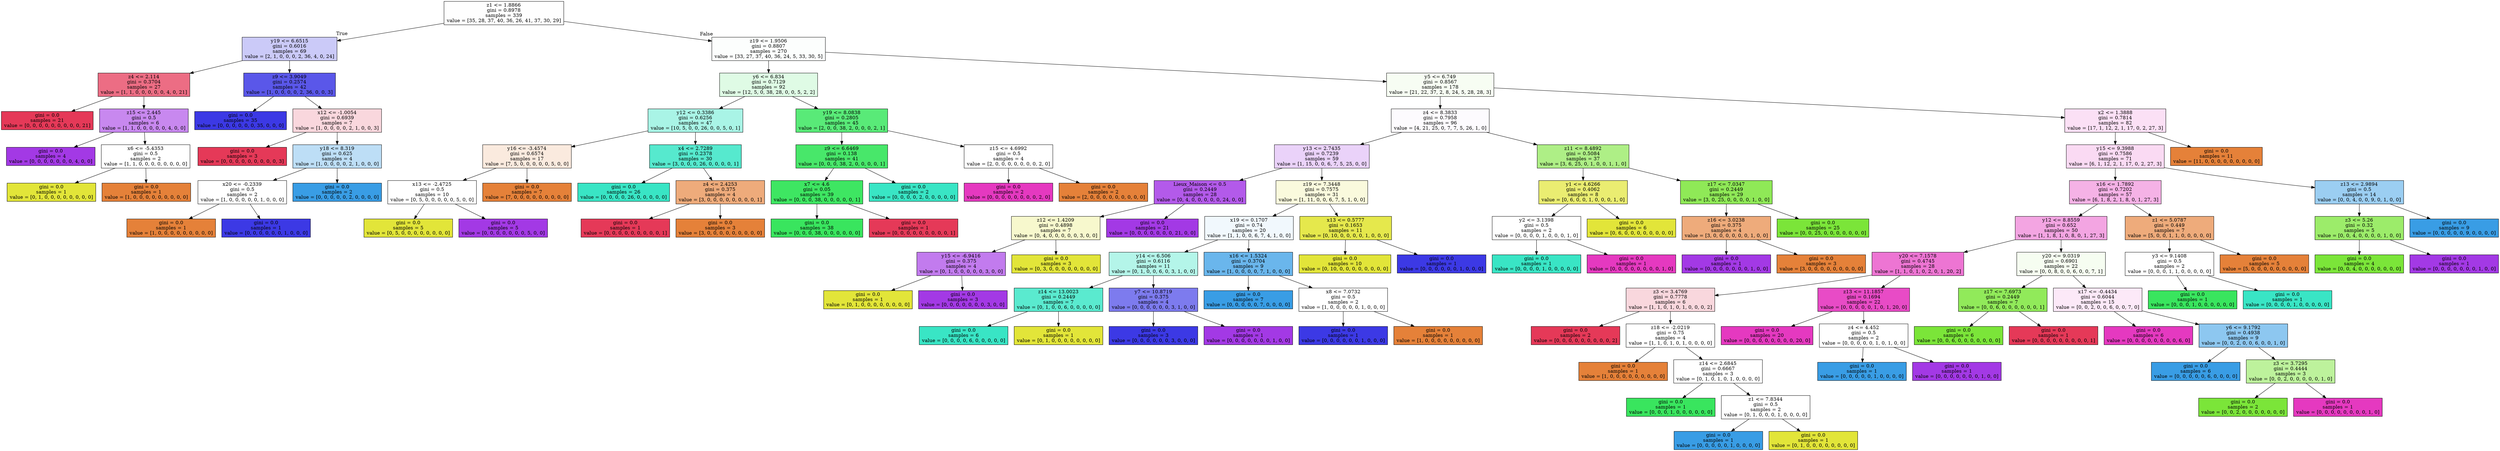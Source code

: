 digraph Tree {
node [shape=box, style="filled", color="black"] ;
0 [label="z1 <= 1.8866\ngini = 0.8978\nsamples = 339\nvalue = [35, 28, 37, 40, 36, 26, 41, 37, 30, 29]", fillcolor="#3c39e501"] ;
1 [label="y19 <= 6.6515\ngini = 0.6016\nsamples = 69\nvalue = [2, 1, 0, 0, 0, 2, 36, 4, 0, 24]", fillcolor="#3c39e544"] ;
0 -> 1 [labeldistance=2.5, labelangle=45, headlabel="True"] ;
2 [label="z4 <= 2.114\ngini = 0.3704\nsamples = 27\nvalue = [1, 1, 0, 0, 0, 0, 0, 4, 0, 21]", fillcolor="#e53958bc"] ;
1 -> 2 ;
3 [label="gini = 0.0\nsamples = 21\nvalue = [0, 0, 0, 0, 0, 0, 0, 0, 0, 21]", fillcolor="#e53958ff"] ;
2 -> 3 ;
4 [label="z15 <= 2.445\ngini = 0.5\nsamples = 6\nvalue = [1, 1, 0, 0, 0, 0, 0, 4, 0, 0]", fillcolor="#a339e599"] ;
2 -> 4 ;
5 [label="gini = 0.0\nsamples = 4\nvalue = [0, 0, 0, 0, 0, 0, 0, 4, 0, 0]", fillcolor="#a339e5ff"] ;
4 -> 5 ;
6 [label="x6 <= -5.4353\ngini = 0.5\nsamples = 2\nvalue = [1, 1, 0, 0, 0, 0, 0, 0, 0, 0]", fillcolor="#e5813900"] ;
4 -> 6 ;
7 [label="gini = 0.0\nsamples = 1\nvalue = [0, 1, 0, 0, 0, 0, 0, 0, 0, 0]", fillcolor="#e2e539ff"] ;
6 -> 7 ;
8 [label="gini = 0.0\nsamples = 1\nvalue = [1, 0, 0, 0, 0, 0, 0, 0, 0, 0]", fillcolor="#e58139ff"] ;
6 -> 8 ;
9 [label="z9 <= 3.9049\ngini = 0.2574\nsamples = 42\nvalue = [1, 0, 0, 0, 0, 2, 36, 0, 0, 3]", fillcolor="#3c39e5d8"] ;
1 -> 9 ;
10 [label="gini = 0.0\nsamples = 35\nvalue = [0, 0, 0, 0, 0, 0, 35, 0, 0, 0]", fillcolor="#3c39e5ff"] ;
9 -> 10 ;
11 [label="x12 <= -1.0054\ngini = 0.6939\nsamples = 7\nvalue = [1, 0, 0, 0, 0, 2, 1, 0, 0, 3]", fillcolor="#e5395833"] ;
9 -> 11 ;
12 [label="gini = 0.0\nsamples = 3\nvalue = [0, 0, 0, 0, 0, 0, 0, 0, 0, 3]", fillcolor="#e53958ff"] ;
11 -> 12 ;
13 [label="y18 <= 8.319\ngini = 0.625\nsamples = 4\nvalue = [1, 0, 0, 0, 0, 2, 1, 0, 0, 0]", fillcolor="#399de555"] ;
11 -> 13 ;
14 [label="x20 <= -0.2339\ngini = 0.5\nsamples = 2\nvalue = [1, 0, 0, 0, 0, 0, 1, 0, 0, 0]", fillcolor="#e5813900"] ;
13 -> 14 ;
15 [label="gini = 0.0\nsamples = 1\nvalue = [1, 0, 0, 0, 0, 0, 0, 0, 0, 0]", fillcolor="#e58139ff"] ;
14 -> 15 ;
16 [label="gini = 0.0\nsamples = 1\nvalue = [0, 0, 0, 0, 0, 0, 1, 0, 0, 0]", fillcolor="#3c39e5ff"] ;
14 -> 16 ;
17 [label="gini = 0.0\nsamples = 2\nvalue = [0, 0, 0, 0, 0, 2, 0, 0, 0, 0]", fillcolor="#399de5ff"] ;
13 -> 17 ;
18 [label="z19 <= 1.9506\ngini = 0.8807\nsamples = 270\nvalue = [33, 27, 37, 40, 36, 24, 5, 33, 30, 5]", fillcolor="#39e55e03"] ;
0 -> 18 [labeldistance=2.5, labelangle=-45, headlabel="False"] ;
19 [label="y6 <= 6.834\ngini = 0.7129\nsamples = 92\nvalue = [12, 5, 0, 38, 28, 0, 0, 5, 2, 2]", fillcolor="#39e55e28"] ;
18 -> 19 ;
20 [label="y12 <= 0.3386\ngini = 0.6256\nsamples = 47\nvalue = [10, 5, 0, 0, 26, 0, 0, 5, 0, 1]", fillcolor="#39e5c56e"] ;
19 -> 20 ;
21 [label="y16 <= -3.4574\ngini = 0.6574\nsamples = 17\nvalue = [7, 5, 0, 0, 0, 0, 0, 5, 0, 0]", fillcolor="#e581392a"] ;
20 -> 21 ;
22 [label="x13 <= -2.4725\ngini = 0.5\nsamples = 10\nvalue = [0, 5, 0, 0, 0, 0, 0, 5, 0, 0]", fillcolor="#e2e53900"] ;
21 -> 22 ;
23 [label="gini = 0.0\nsamples = 5\nvalue = [0, 5, 0, 0, 0, 0, 0, 0, 0, 0]", fillcolor="#e2e539ff"] ;
22 -> 23 ;
24 [label="gini = 0.0\nsamples = 5\nvalue = [0, 0, 0, 0, 0, 0, 0, 5, 0, 0]", fillcolor="#a339e5ff"] ;
22 -> 24 ;
25 [label="gini = 0.0\nsamples = 7\nvalue = [7, 0, 0, 0, 0, 0, 0, 0, 0, 0]", fillcolor="#e58139ff"] ;
21 -> 25 ;
26 [label="x4 <= 2.7289\ngini = 0.2378\nsamples = 30\nvalue = [3, 0, 0, 0, 26, 0, 0, 0, 0, 1]", fillcolor="#39e5c5d9"] ;
20 -> 26 ;
27 [label="gini = 0.0\nsamples = 26\nvalue = [0, 0, 0, 0, 26, 0, 0, 0, 0, 0]", fillcolor="#39e5c5ff"] ;
26 -> 27 ;
28 [label="z4 <= 2.4253\ngini = 0.375\nsamples = 4\nvalue = [3, 0, 0, 0, 0, 0, 0, 0, 0, 1]", fillcolor="#e58139aa"] ;
26 -> 28 ;
29 [label="gini = 0.0\nsamples = 1\nvalue = [0, 0, 0, 0, 0, 0, 0, 0, 0, 1]", fillcolor="#e53958ff"] ;
28 -> 29 ;
30 [label="gini = 0.0\nsamples = 3\nvalue = [3, 0, 0, 0, 0, 0, 0, 0, 0, 0]", fillcolor="#e58139ff"] ;
28 -> 30 ;
31 [label="y19 <= 8.0838\ngini = 0.2805\nsamples = 45\nvalue = [2, 0, 0, 38, 2, 0, 0, 0, 2, 1]", fillcolor="#39e55ed5"] ;
19 -> 31 ;
32 [label="z9 <= 6.6469\ngini = 0.138\nsamples = 41\nvalue = [0, 0, 0, 38, 2, 0, 0, 0, 0, 1]", fillcolor="#39e55eeb"] ;
31 -> 32 ;
33 [label="x7 <= 4.6\ngini = 0.05\nsamples = 39\nvalue = [0, 0, 0, 38, 0, 0, 0, 0, 0, 1]", fillcolor="#39e55ef8"] ;
32 -> 33 ;
34 [label="gini = 0.0\nsamples = 38\nvalue = [0, 0, 0, 38, 0, 0, 0, 0, 0, 0]", fillcolor="#39e55eff"] ;
33 -> 34 ;
35 [label="gini = 0.0\nsamples = 1\nvalue = [0, 0, 0, 0, 0, 0, 0, 0, 0, 1]", fillcolor="#e53958ff"] ;
33 -> 35 ;
36 [label="gini = 0.0\nsamples = 2\nvalue = [0, 0, 0, 0, 2, 0, 0, 0, 0, 0]", fillcolor="#39e5c5ff"] ;
32 -> 36 ;
37 [label="z15 <= 4.6992\ngini = 0.5\nsamples = 4\nvalue = [2, 0, 0, 0, 0, 0, 0, 0, 2, 0]", fillcolor="#e5813900"] ;
31 -> 37 ;
38 [label="gini = 0.0\nsamples = 2\nvalue = [0, 0, 0, 0, 0, 0, 0, 0, 2, 0]", fillcolor="#e539c0ff"] ;
37 -> 38 ;
39 [label="gini = 0.0\nsamples = 2\nvalue = [2, 0, 0, 0, 0, 0, 0, 0, 0, 0]", fillcolor="#e58139ff"] ;
37 -> 39 ;
40 [label="y5 <= 6.749\ngini = 0.8567\nsamples = 178\nvalue = [21, 22, 37, 2, 8, 24, 5, 28, 28, 3]", fillcolor="#7be5390f"] ;
18 -> 40 ;
41 [label="z4 <= 8.3833\ngini = 0.7958\nsamples = 96\nvalue = [4, 21, 25, 0, 7, 7, 5, 26, 1, 0]", fillcolor="#a339e504"] ;
40 -> 41 ;
42 [label="y13 <= 2.7435\ngini = 0.7239\nsamples = 59\nvalue = [1, 15, 0, 0, 6, 7, 5, 25, 0, 0]", fillcolor="#a339e53a"] ;
41 -> 42 ;
43 [label="Lieux_Maison <= 0.5\ngini = 0.2449\nsamples = 28\nvalue = [0, 4, 0, 0, 0, 0, 0, 24, 0, 0]", fillcolor="#a339e5d4"] ;
42 -> 43 ;
44 [label="z12 <= 1.4209\ngini = 0.4898\nsamples = 7\nvalue = [0, 4, 0, 0, 0, 0, 0, 3, 0, 0]", fillcolor="#e2e53940"] ;
43 -> 44 ;
45 [label="y15 <= -6.9416\ngini = 0.375\nsamples = 4\nvalue = [0, 1, 0, 0, 0, 0, 0, 3, 0, 0]", fillcolor="#a339e5aa"] ;
44 -> 45 ;
46 [label="gini = 0.0\nsamples = 1\nvalue = [0, 1, 0, 0, 0, 0, 0, 0, 0, 0]", fillcolor="#e2e539ff"] ;
45 -> 46 ;
47 [label="gini = 0.0\nsamples = 3\nvalue = [0, 0, 0, 0, 0, 0, 0, 3, 0, 0]", fillcolor="#a339e5ff"] ;
45 -> 47 ;
48 [label="gini = 0.0\nsamples = 3\nvalue = [0, 3, 0, 0, 0, 0, 0, 0, 0, 0]", fillcolor="#e2e539ff"] ;
44 -> 48 ;
49 [label="gini = 0.0\nsamples = 21\nvalue = [0, 0, 0, 0, 0, 0, 0, 21, 0, 0]", fillcolor="#a339e5ff"] ;
43 -> 49 ;
50 [label="z19 <= 7.3448\ngini = 0.7575\nsamples = 31\nvalue = [1, 11, 0, 0, 6, 7, 5, 1, 0, 0]", fillcolor="#e2e5392b"] ;
42 -> 50 ;
51 [label="x19 <= 0.1707\ngini = 0.74\nsamples = 20\nvalue = [1, 1, 0, 0, 6, 7, 4, 1, 0, 0]", fillcolor="#399de512"] ;
50 -> 51 ;
52 [label="y14 <= 6.506\ngini = 0.6116\nsamples = 11\nvalue = [0, 1, 0, 0, 6, 0, 3, 1, 0, 0]", fillcolor="#39e5c560"] ;
51 -> 52 ;
53 [label="z14 <= 13.0023\ngini = 0.2449\nsamples = 7\nvalue = [0, 1, 0, 0, 6, 0, 0, 0, 0, 0]", fillcolor="#39e5c5d4"] ;
52 -> 53 ;
54 [label="gini = 0.0\nsamples = 6\nvalue = [0, 0, 0, 0, 6, 0, 0, 0, 0, 0]", fillcolor="#39e5c5ff"] ;
53 -> 54 ;
55 [label="gini = 0.0\nsamples = 1\nvalue = [0, 1, 0, 0, 0, 0, 0, 0, 0, 0]", fillcolor="#e2e539ff"] ;
53 -> 55 ;
56 [label="y7 <= 10.8719\ngini = 0.375\nsamples = 4\nvalue = [0, 0, 0, 0, 0, 0, 3, 1, 0, 0]", fillcolor="#3c39e5aa"] ;
52 -> 56 ;
57 [label="gini = 0.0\nsamples = 3\nvalue = [0, 0, 0, 0, 0, 0, 3, 0, 0, 0]", fillcolor="#3c39e5ff"] ;
56 -> 57 ;
58 [label="gini = 0.0\nsamples = 1\nvalue = [0, 0, 0, 0, 0, 0, 0, 1, 0, 0]", fillcolor="#a339e5ff"] ;
56 -> 58 ;
59 [label="x16 <= 1.5324\ngini = 0.3704\nsamples = 9\nvalue = [1, 0, 0, 0, 0, 7, 1, 0, 0, 0]", fillcolor="#399de5bf"] ;
51 -> 59 ;
60 [label="gini = 0.0\nsamples = 7\nvalue = [0, 0, 0, 0, 0, 7, 0, 0, 0, 0]", fillcolor="#399de5ff"] ;
59 -> 60 ;
61 [label="x8 <= 7.0732\ngini = 0.5\nsamples = 2\nvalue = [1, 0, 0, 0, 0, 0, 1, 0, 0, 0]", fillcolor="#e5813900"] ;
59 -> 61 ;
62 [label="gini = 0.0\nsamples = 1\nvalue = [0, 0, 0, 0, 0, 0, 1, 0, 0, 0]", fillcolor="#3c39e5ff"] ;
61 -> 62 ;
63 [label="gini = 0.0\nsamples = 1\nvalue = [1, 0, 0, 0, 0, 0, 0, 0, 0, 0]", fillcolor="#e58139ff"] ;
61 -> 63 ;
64 [label="x13 <= 0.5777\ngini = 0.1653\nsamples = 11\nvalue = [0, 10, 0, 0, 0, 0, 1, 0, 0, 0]", fillcolor="#e2e539e6"] ;
50 -> 64 ;
65 [label="gini = 0.0\nsamples = 10\nvalue = [0, 10, 0, 0, 0, 0, 0, 0, 0, 0]", fillcolor="#e2e539ff"] ;
64 -> 65 ;
66 [label="gini = 0.0\nsamples = 1\nvalue = [0, 0, 0, 0, 0, 0, 1, 0, 0, 0]", fillcolor="#3c39e5ff"] ;
64 -> 66 ;
67 [label="z11 <= 8.4892\ngini = 0.5084\nsamples = 37\nvalue = [3, 6, 25, 0, 1, 0, 0, 1, 1, 0]", fillcolor="#7be5399c"] ;
41 -> 67 ;
68 [label="y1 <= 4.6266\ngini = 0.4062\nsamples = 8\nvalue = [0, 6, 0, 0, 1, 0, 0, 0, 1, 0]", fillcolor="#e2e539b6"] ;
67 -> 68 ;
69 [label="y2 <= 3.1398\ngini = 0.5\nsamples = 2\nvalue = [0, 0, 0, 0, 1, 0, 0, 0, 1, 0]", fillcolor="#39e5c500"] ;
68 -> 69 ;
70 [label="gini = 0.0\nsamples = 1\nvalue = [0, 0, 0, 0, 1, 0, 0, 0, 0, 0]", fillcolor="#39e5c5ff"] ;
69 -> 70 ;
71 [label="gini = 0.0\nsamples = 1\nvalue = [0, 0, 0, 0, 0, 0, 0, 0, 1, 0]", fillcolor="#e539c0ff"] ;
69 -> 71 ;
72 [label="gini = 0.0\nsamples = 6\nvalue = [0, 6, 0, 0, 0, 0, 0, 0, 0, 0]", fillcolor="#e2e539ff"] ;
68 -> 72 ;
73 [label="z17 <= 7.0347\ngini = 0.2449\nsamples = 29\nvalue = [3, 0, 25, 0, 0, 0, 0, 1, 0, 0]", fillcolor="#7be539d8"] ;
67 -> 73 ;
74 [label="z16 <= 3.0238\ngini = 0.375\nsamples = 4\nvalue = [3, 0, 0, 0, 0, 0, 0, 1, 0, 0]", fillcolor="#e58139aa"] ;
73 -> 74 ;
75 [label="gini = 0.0\nsamples = 1\nvalue = [0, 0, 0, 0, 0, 0, 0, 1, 0, 0]", fillcolor="#a339e5ff"] ;
74 -> 75 ;
76 [label="gini = 0.0\nsamples = 3\nvalue = [3, 0, 0, 0, 0, 0, 0, 0, 0, 0]", fillcolor="#e58139ff"] ;
74 -> 76 ;
77 [label="gini = 0.0\nsamples = 25\nvalue = [0, 0, 25, 0, 0, 0, 0, 0, 0, 0]", fillcolor="#7be539ff"] ;
73 -> 77 ;
78 [label="x2 <= 1.3888\ngini = 0.7814\nsamples = 82\nvalue = [17, 1, 12, 2, 1, 17, 0, 2, 27, 3]", fillcolor="#e539c027"] ;
40 -> 78 ;
79 [label="y15 <= 9.3988\ngini = 0.7586\nsamples = 71\nvalue = [6, 1, 12, 2, 1, 17, 0, 2, 27, 3]", fillcolor="#e539c02f"] ;
78 -> 79 ;
80 [label="x16 <= 1.7892\ngini = 0.7202\nsamples = 57\nvalue = [6, 1, 8, 2, 1, 8, 0, 1, 27, 3]", fillcolor="#e539c063"] ;
79 -> 80 ;
81 [label="y12 <= 8.8559\ngini = 0.652\nsamples = 50\nvalue = [1, 1, 8, 1, 0, 8, 0, 1, 27, 3]", fillcolor="#e539c073"] ;
80 -> 81 ;
82 [label="y20 <= 7.1578\ngini = 0.4745\nsamples = 28\nvalue = [1, 1, 0, 1, 0, 2, 0, 1, 20, 2]", fillcolor="#e539c0b1"] ;
81 -> 82 ;
83 [label="z3 <= 3.4769\ngini = 0.7778\nsamples = 6\nvalue = [1, 1, 0, 1, 0, 1, 0, 0, 0, 2]", fillcolor="#e5395833"] ;
82 -> 83 ;
84 [label="gini = 0.0\nsamples = 2\nvalue = [0, 0, 0, 0, 0, 0, 0, 0, 0, 2]", fillcolor="#e53958ff"] ;
83 -> 84 ;
85 [label="z18 <= -2.0219\ngini = 0.75\nsamples = 4\nvalue = [1, 1, 0, 1, 0, 1, 0, 0, 0, 0]", fillcolor="#e5813900"] ;
83 -> 85 ;
86 [label="gini = 0.0\nsamples = 1\nvalue = [1, 0, 0, 0, 0, 0, 0, 0, 0, 0]", fillcolor="#e58139ff"] ;
85 -> 86 ;
87 [label="z14 <= 2.6845\ngini = 0.6667\nsamples = 3\nvalue = [0, 1, 0, 1, 0, 1, 0, 0, 0, 0]", fillcolor="#e2e53900"] ;
85 -> 87 ;
88 [label="gini = 0.0\nsamples = 1\nvalue = [0, 0, 0, 1, 0, 0, 0, 0, 0, 0]", fillcolor="#39e55eff"] ;
87 -> 88 ;
89 [label="z1 <= 7.8344\ngini = 0.5\nsamples = 2\nvalue = [0, 1, 0, 0, 0, 1, 0, 0, 0, 0]", fillcolor="#e2e53900"] ;
87 -> 89 ;
90 [label="gini = 0.0\nsamples = 1\nvalue = [0, 0, 0, 0, 0, 1, 0, 0, 0, 0]", fillcolor="#399de5ff"] ;
89 -> 90 ;
91 [label="gini = 0.0\nsamples = 1\nvalue = [0, 1, 0, 0, 0, 0, 0, 0, 0, 0]", fillcolor="#e2e539ff"] ;
89 -> 91 ;
92 [label="z13 <= 11.1857\ngini = 0.1694\nsamples = 22\nvalue = [0, 0, 0, 0, 0, 1, 0, 1, 20, 0]", fillcolor="#e539c0e7"] ;
82 -> 92 ;
93 [label="gini = 0.0\nsamples = 20\nvalue = [0, 0, 0, 0, 0, 0, 0, 0, 20, 0]", fillcolor="#e539c0ff"] ;
92 -> 93 ;
94 [label="z4 <= 4.452\ngini = 0.5\nsamples = 2\nvalue = [0, 0, 0, 0, 0, 1, 0, 1, 0, 0]", fillcolor="#399de500"] ;
92 -> 94 ;
95 [label="gini = 0.0\nsamples = 1\nvalue = [0, 0, 0, 0, 0, 1, 0, 0, 0, 0]", fillcolor="#399de5ff"] ;
94 -> 95 ;
96 [label="gini = 0.0\nsamples = 1\nvalue = [0, 0, 0, 0, 0, 0, 0, 1, 0, 0]", fillcolor="#a339e5ff"] ;
94 -> 96 ;
97 [label="y20 <= 9.0319\ngini = 0.6901\nsamples = 22\nvalue = [0, 0, 8, 0, 0, 6, 0, 0, 7, 1]", fillcolor="#7be53911"] ;
81 -> 97 ;
98 [label="z17 <= 7.6973\ngini = 0.2449\nsamples = 7\nvalue = [0, 0, 6, 0, 0, 0, 0, 0, 0, 1]", fillcolor="#7be539d4"] ;
97 -> 98 ;
99 [label="gini = 0.0\nsamples = 6\nvalue = [0, 0, 6, 0, 0, 0, 0, 0, 0, 0]", fillcolor="#7be539ff"] ;
98 -> 99 ;
100 [label="gini = 0.0\nsamples = 1\nvalue = [0, 0, 0, 0, 0, 0, 0, 0, 0, 1]", fillcolor="#e53958ff"] ;
98 -> 100 ;
101 [label="x17 <= -0.4434\ngini = 0.6044\nsamples = 15\nvalue = [0, 0, 2, 0, 0, 6, 0, 0, 7, 0]", fillcolor="#e539c01c"] ;
97 -> 101 ;
102 [label="gini = 0.0\nsamples = 6\nvalue = [0, 0, 0, 0, 0, 0, 0, 0, 6, 0]", fillcolor="#e539c0ff"] ;
101 -> 102 ;
103 [label="y6 <= 9.1792\ngini = 0.4938\nsamples = 9\nvalue = [0, 0, 2, 0, 0, 6, 0, 0, 1, 0]", fillcolor="#399de592"] ;
101 -> 103 ;
104 [label="gini = 0.0\nsamples = 6\nvalue = [0, 0, 0, 0, 0, 6, 0, 0, 0, 0]", fillcolor="#399de5ff"] ;
103 -> 104 ;
105 [label="z3 <= 3.7295\ngini = 0.4444\nsamples = 3\nvalue = [0, 0, 2, 0, 0, 0, 0, 0, 1, 0]", fillcolor="#7be5397f"] ;
103 -> 105 ;
106 [label="gini = 0.0\nsamples = 2\nvalue = [0, 0, 2, 0, 0, 0, 0, 0, 0, 0]", fillcolor="#7be539ff"] ;
105 -> 106 ;
107 [label="gini = 0.0\nsamples = 1\nvalue = [0, 0, 0, 0, 0, 0, 0, 0, 1, 0]", fillcolor="#e539c0ff"] ;
105 -> 107 ;
108 [label="z1 <= 5.0787\ngini = 0.449\nsamples = 7\nvalue = [5, 0, 0, 1, 1, 0, 0, 0, 0, 0]", fillcolor="#e58139aa"] ;
80 -> 108 ;
109 [label="y3 <= 9.1408\ngini = 0.5\nsamples = 2\nvalue = [0, 0, 0, 1, 1, 0, 0, 0, 0, 0]", fillcolor="#39e55e00"] ;
108 -> 109 ;
110 [label="gini = 0.0\nsamples = 1\nvalue = [0, 0, 0, 1, 0, 0, 0, 0, 0, 0]", fillcolor="#39e55eff"] ;
109 -> 110 ;
111 [label="gini = 0.0\nsamples = 1\nvalue = [0, 0, 0, 0, 1, 0, 0, 0, 0, 0]", fillcolor="#39e5c5ff"] ;
109 -> 111 ;
112 [label="gini = 0.0\nsamples = 5\nvalue = [5, 0, 0, 0, 0, 0, 0, 0, 0, 0]", fillcolor="#e58139ff"] ;
108 -> 112 ;
113 [label="z13 <= 2.9894\ngini = 0.5\nsamples = 14\nvalue = [0, 0, 4, 0, 0, 9, 0, 1, 0, 0]", fillcolor="#399de580"] ;
79 -> 113 ;
114 [label="z3 <= 5.26\ngini = 0.32\nsamples = 5\nvalue = [0, 0, 4, 0, 0, 0, 0, 1, 0, 0]", fillcolor="#7be539bf"] ;
113 -> 114 ;
115 [label="gini = 0.0\nsamples = 4\nvalue = [0, 0, 4, 0, 0, 0, 0, 0, 0, 0]", fillcolor="#7be539ff"] ;
114 -> 115 ;
116 [label="gini = 0.0\nsamples = 1\nvalue = [0, 0, 0, 0, 0, 0, 0, 1, 0, 0]", fillcolor="#a339e5ff"] ;
114 -> 116 ;
117 [label="gini = 0.0\nsamples = 9\nvalue = [0, 0, 0, 0, 0, 9, 0, 0, 0, 0]", fillcolor="#399de5ff"] ;
113 -> 117 ;
118 [label="gini = 0.0\nsamples = 11\nvalue = [11, 0, 0, 0, 0, 0, 0, 0, 0, 0]", fillcolor="#e58139ff"] ;
78 -> 118 ;
}